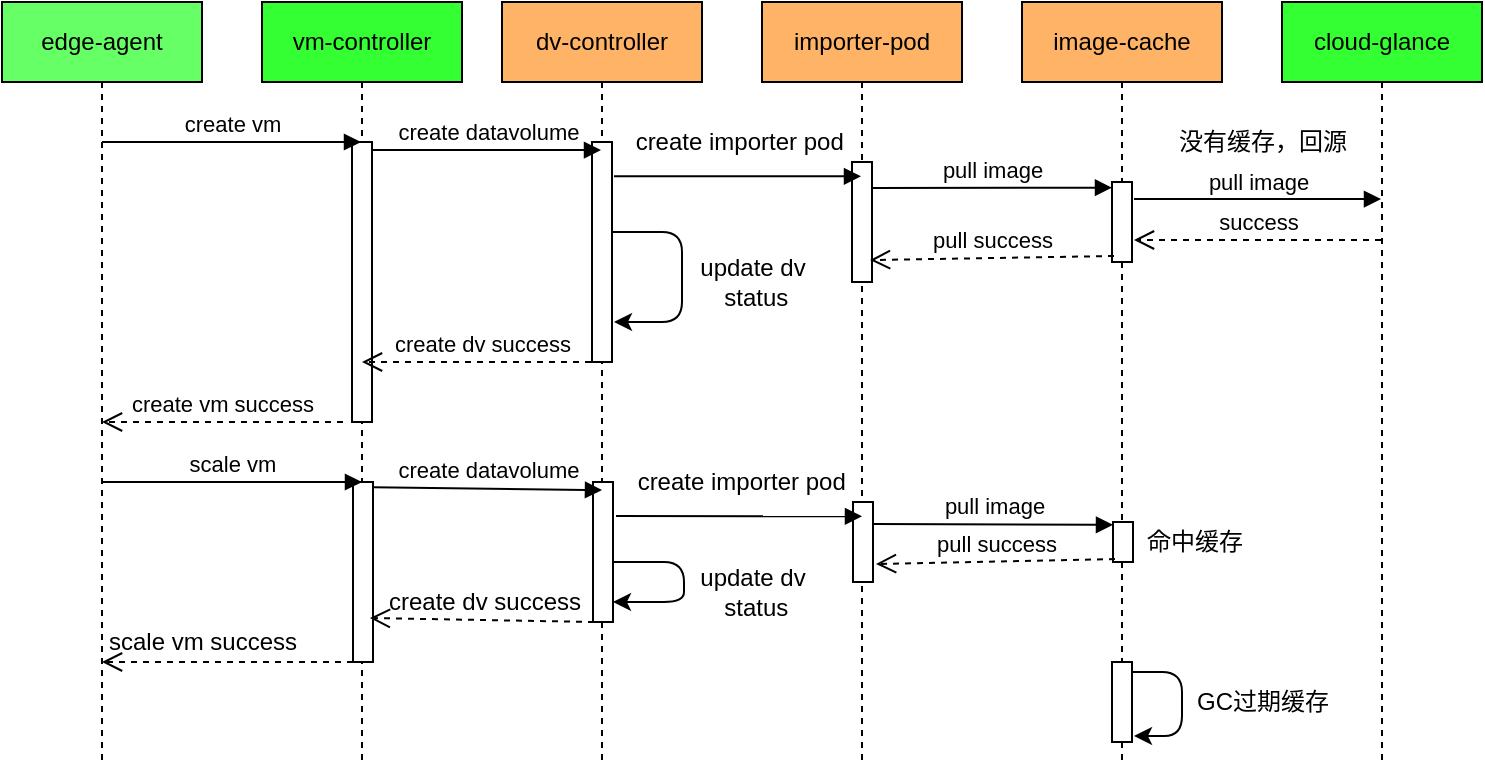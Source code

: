 <mxfile version="14.2.6" type="github">
  <diagram id="ieSqSzunVY4W9iV9r2Vb" name="Page-1">
    <mxGraphModel dx="786" dy="402" grid="1" gridSize="10" guides="1" tooltips="1" connect="1" arrows="1" fold="1" page="1" pageScale="1" pageWidth="827" pageHeight="1169" math="0" shadow="0">
      <root>
        <mxCell id="0" />
        <mxCell id="1" parent="0" />
        <mxCell id="MpI8tLXUSHNam6HZPBsy-1" value="edge-agent" style="shape=umlLifeline;perimeter=lifelinePerimeter;whiteSpace=wrap;html=1;container=1;collapsible=0;recursiveResize=0;outlineConnect=0;fillColor=#66FF66;" vertex="1" parent="1">
          <mxGeometry x="10" y="30" width="100" height="380" as="geometry" />
        </mxCell>
        <mxCell id="MpI8tLXUSHNam6HZPBsy-2" value="vm-controller" style="shape=umlLifeline;perimeter=lifelinePerimeter;whiteSpace=wrap;html=1;container=1;collapsible=0;recursiveResize=0;outlineConnect=0;fillColor=#33FF33;" vertex="1" parent="1">
          <mxGeometry x="140" y="30" width="100" height="380" as="geometry" />
        </mxCell>
        <mxCell id="MpI8tLXUSHNam6HZPBsy-3" value="" style="html=1;points=[];perimeter=orthogonalPerimeter;" vertex="1" parent="MpI8tLXUSHNam6HZPBsy-2">
          <mxGeometry x="45" y="70" width="10" height="140" as="geometry" />
        </mxCell>
        <mxCell id="MpI8tLXUSHNam6HZPBsy-4" value="dv-controller" style="shape=umlLifeline;perimeter=lifelinePerimeter;whiteSpace=wrap;html=1;container=1;collapsible=0;recursiveResize=0;outlineConnect=0;fillColor=#FFB366;" vertex="1" parent="1">
          <mxGeometry x="260" y="30" width="100" height="380" as="geometry" />
        </mxCell>
        <mxCell id="MpI8tLXUSHNam6HZPBsy-5" value="" style="html=1;points=[];perimeter=orthogonalPerimeter;" vertex="1" parent="MpI8tLXUSHNam6HZPBsy-4">
          <mxGeometry x="45" y="70" width="10" height="110" as="geometry" />
        </mxCell>
        <mxCell id="MpI8tLXUSHNam6HZPBsy-6" value="" style="endArrow=classic;html=1;edgeStyle=orthogonalEdgeStyle;" edge="1" parent="MpI8tLXUSHNam6HZPBsy-4" source="MpI8tLXUSHNam6HZPBsy-5">
          <mxGeometry width="50" height="50" relative="1" as="geometry">
            <mxPoint x="50" y="160" as="sourcePoint" />
            <mxPoint x="56" y="160" as="targetPoint" />
            <Array as="points">
              <mxPoint x="90" y="115" />
              <mxPoint x="90" y="160" />
            </Array>
          </mxGeometry>
        </mxCell>
        <mxCell id="MpI8tLXUSHNam6HZPBsy-7" value="importer-pod" style="shape=umlLifeline;perimeter=lifelinePerimeter;whiteSpace=wrap;html=1;container=1;collapsible=0;recursiveResize=0;outlineConnect=0;fillColor=#FFB366;" vertex="1" parent="1">
          <mxGeometry x="390" y="30" width="100" height="380" as="geometry" />
        </mxCell>
        <mxCell id="MpI8tLXUSHNam6HZPBsy-8" value="" style="html=1;points=[];perimeter=orthogonalPerimeter;" vertex="1" parent="MpI8tLXUSHNam6HZPBsy-7">
          <mxGeometry x="45" y="80" width="10" height="60" as="geometry" />
        </mxCell>
        <mxCell id="MpI8tLXUSHNam6HZPBsy-9" value="image-cache" style="shape=umlLifeline;perimeter=lifelinePerimeter;whiteSpace=wrap;html=1;container=1;collapsible=0;recursiveResize=0;outlineConnect=0;fillColor=#FFB366;" vertex="1" parent="1">
          <mxGeometry x="520" y="30" width="100" height="380" as="geometry" />
        </mxCell>
        <mxCell id="MpI8tLXUSHNam6HZPBsy-10" value="" style="html=1;points=[];perimeter=orthogonalPerimeter;" vertex="1" parent="MpI8tLXUSHNam6HZPBsy-9">
          <mxGeometry x="45" y="90" width="10" height="40" as="geometry" />
        </mxCell>
        <mxCell id="MpI8tLXUSHNam6HZPBsy-11" value="" style="html=1;points=[];perimeter=orthogonalPerimeter;" vertex="1" parent="MpI8tLXUSHNam6HZPBsy-9">
          <mxGeometry x="45" y="330" width="10" height="40" as="geometry" />
        </mxCell>
        <mxCell id="MpI8tLXUSHNam6HZPBsy-12" value="cloud-glance" style="shape=umlLifeline;perimeter=lifelinePerimeter;whiteSpace=wrap;html=1;container=1;collapsible=0;recursiveResize=0;outlineConnect=0;fillColor=#33FF33;" vertex="1" parent="1">
          <mxGeometry x="650" y="30" width="100" height="380" as="geometry" />
        </mxCell>
        <mxCell id="MpI8tLXUSHNam6HZPBsy-13" value="create vm" style="html=1;verticalAlign=bottom;endArrow=block;" edge="1" parent="1" source="MpI8tLXUSHNam6HZPBsy-1" target="MpI8tLXUSHNam6HZPBsy-2">
          <mxGeometry width="80" relative="1" as="geometry">
            <mxPoint x="60" y="100" as="sourcePoint" />
            <mxPoint x="140" y="100" as="targetPoint" />
            <Array as="points">
              <mxPoint x="140" y="100" />
            </Array>
          </mxGeometry>
        </mxCell>
        <mxCell id="MpI8tLXUSHNam6HZPBsy-14" value="create datavolume" style="html=1;verticalAlign=bottom;endArrow=block;exitX=1;exitY=0.029;exitDx=0;exitDy=0;exitPerimeter=0;" edge="1" parent="1" source="MpI8tLXUSHNam6HZPBsy-3" target="MpI8tLXUSHNam6HZPBsy-4">
          <mxGeometry width="80" relative="1" as="geometry">
            <mxPoint x="210" y="120" as="sourcePoint" />
            <mxPoint x="290" y="104" as="targetPoint" />
            <Array as="points" />
          </mxGeometry>
        </mxCell>
        <mxCell id="MpI8tLXUSHNam6HZPBsy-15" value="" style="html=1;verticalAlign=bottom;endArrow=block;exitX=1.1;exitY=0.156;exitDx=0;exitDy=0;exitPerimeter=0;" edge="1" parent="1" source="MpI8tLXUSHNam6HZPBsy-5" target="MpI8tLXUSHNam6HZPBsy-7">
          <mxGeometry x="0.205" y="22" width="80" relative="1" as="geometry">
            <mxPoint x="310" y="140" as="sourcePoint" />
            <mxPoint x="427" y="140" as="targetPoint" />
            <Array as="points" />
            <mxPoint as="offset" />
          </mxGeometry>
        </mxCell>
        <mxCell id="MpI8tLXUSHNam6HZPBsy-16" value="pull image" style="html=1;verticalAlign=bottom;endArrow=block;entryX=0;entryY=0.071;entryDx=0;entryDy=0;entryPerimeter=0;" edge="1" parent="1" target="MpI8tLXUSHNam6HZPBsy-10">
          <mxGeometry relative="1" as="geometry">
            <mxPoint x="445" y="123" as="sourcePoint" />
          </mxGeometry>
        </mxCell>
        <mxCell id="MpI8tLXUSHNam6HZPBsy-17" value="pull success" style="html=1;verticalAlign=bottom;endArrow=open;dashed=1;endSize=8;exitX=0.1;exitY=0.925;exitDx=0;exitDy=0;exitPerimeter=0;entryX=0.9;entryY=0.817;entryDx=0;entryDy=0;entryPerimeter=0;" edge="1" parent="1" source="MpI8tLXUSHNam6HZPBsy-10" target="MpI8tLXUSHNam6HZPBsy-8">
          <mxGeometry relative="1" as="geometry">
            <mxPoint x="560" y="170" as="sourcePoint" />
            <mxPoint x="450" y="168" as="targetPoint" />
            <Array as="points" />
          </mxGeometry>
        </mxCell>
        <mxCell id="MpI8tLXUSHNam6HZPBsy-18" value="pull image" style="html=1;verticalAlign=bottom;endArrow=block;exitX=1.1;exitY=0.214;exitDx=0;exitDy=0;exitPerimeter=0;" edge="1" parent="1" source="MpI8tLXUSHNam6HZPBsy-10" target="MpI8tLXUSHNam6HZPBsy-12">
          <mxGeometry relative="1" as="geometry">
            <mxPoint x="574" y="130" as="sourcePoint" />
            <mxPoint x="690" y="130.0" as="targetPoint" />
          </mxGeometry>
        </mxCell>
        <mxCell id="MpI8tLXUSHNam6HZPBsy-19" value="没有缓存，回源" style="text;html=1;align=center;verticalAlign=middle;resizable=0;points=[];autosize=1;" vertex="1" parent="1">
          <mxGeometry x="590" y="90" width="100" height="20" as="geometry" />
        </mxCell>
        <mxCell id="MpI8tLXUSHNam6HZPBsy-20" value="success" style="html=1;verticalAlign=bottom;endArrow=open;dashed=1;endSize=8;" edge="1" parent="1" source="MpI8tLXUSHNam6HZPBsy-12">
          <mxGeometry relative="1" as="geometry">
            <mxPoint x="690" y="130" as="sourcePoint" />
            <mxPoint x="576" y="149" as="targetPoint" />
          </mxGeometry>
        </mxCell>
        <mxCell id="MpI8tLXUSHNam6HZPBsy-21" value="create importer pod&amp;nbsp;" style="text;html=1;align=center;verticalAlign=middle;resizable=0;points=[];autosize=1;" vertex="1" parent="1">
          <mxGeometry x="320" y="90" width="120" height="20" as="geometry" />
        </mxCell>
        <mxCell id="MpI8tLXUSHNam6HZPBsy-22" value="update dv&lt;br&gt;&amp;nbsp;status" style="text;html=1;align=center;verticalAlign=middle;resizable=0;points=[];autosize=1;" vertex="1" parent="1">
          <mxGeometry x="350" y="155" width="70" height="30" as="geometry" />
        </mxCell>
        <mxCell id="MpI8tLXUSHNam6HZPBsy-23" value="create dv success" style="html=1;verticalAlign=bottom;endArrow=open;dashed=1;endSize=8;exitX=0.5;exitY=1;exitDx=0;exitDy=0;exitPerimeter=0;" edge="1" parent="1">
          <mxGeometry relative="1" as="geometry">
            <mxPoint x="310.5" y="210" as="sourcePoint" />
            <mxPoint x="190" y="210" as="targetPoint" />
          </mxGeometry>
        </mxCell>
        <mxCell id="MpI8tLXUSHNam6HZPBsy-24" value="create vm success" style="html=1;verticalAlign=bottom;endArrow=open;dashed=1;endSize=8;exitX=0.5;exitY=1;exitDx=0;exitDy=0;exitPerimeter=0;" edge="1" parent="1">
          <mxGeometry relative="1" as="geometry">
            <mxPoint x="180.5" y="240" as="sourcePoint" />
            <mxPoint x="60" y="240" as="targetPoint" />
          </mxGeometry>
        </mxCell>
        <mxCell id="MpI8tLXUSHNam6HZPBsy-25" value="" style="html=1;points=[];perimeter=orthogonalPerimeter;" vertex="1" parent="1">
          <mxGeometry x="185.5" y="270" width="10" height="90" as="geometry" />
        </mxCell>
        <mxCell id="MpI8tLXUSHNam6HZPBsy-26" value="" style="html=1;points=[];perimeter=orthogonalPerimeter;" vertex="1" parent="1">
          <mxGeometry x="305.5" y="270" width="10" height="70" as="geometry" />
        </mxCell>
        <mxCell id="MpI8tLXUSHNam6HZPBsy-27" value="" style="endArrow=classic;html=1;edgeStyle=orthogonalEdgeStyle;" edge="1" parent="1" source="MpI8tLXUSHNam6HZPBsy-26" target="MpI8tLXUSHNam6HZPBsy-26">
          <mxGeometry width="50" height="50" relative="1" as="geometry">
            <mxPoint x="50.5" y="330" as="sourcePoint" />
            <mxPoint x="316.5" y="360" as="targetPoint" />
            <Array as="points">
              <mxPoint x="351" y="310" />
              <mxPoint x="351" y="330" />
            </Array>
          </mxGeometry>
        </mxCell>
        <mxCell id="MpI8tLXUSHNam6HZPBsy-28" value="" style="html=1;points=[];perimeter=orthogonalPerimeter;" vertex="1" parent="1">
          <mxGeometry x="435.5" y="280" width="10" height="40" as="geometry" />
        </mxCell>
        <mxCell id="MpI8tLXUSHNam6HZPBsy-29" value="" style="html=1;points=[];perimeter=orthogonalPerimeter;" vertex="1" parent="1">
          <mxGeometry x="565.5" y="290" width="10" height="20" as="geometry" />
        </mxCell>
        <mxCell id="MpI8tLXUSHNam6HZPBsy-30" value="scale vm" style="html=1;verticalAlign=bottom;endArrow=block;" edge="1" parent="1">
          <mxGeometry width="80" relative="1" as="geometry">
            <mxPoint x="60" y="270" as="sourcePoint" />
            <mxPoint x="190" y="270" as="targetPoint" />
            <Array as="points">
              <mxPoint x="140.5" y="270" />
            </Array>
          </mxGeometry>
        </mxCell>
        <mxCell id="MpI8tLXUSHNam6HZPBsy-31" value="create datavolume" style="html=1;verticalAlign=bottom;endArrow=block;exitX=1;exitY=0.029;exitDx=0;exitDy=0;exitPerimeter=0;" edge="1" parent="1" source="MpI8tLXUSHNam6HZPBsy-25">
          <mxGeometry width="80" relative="1" as="geometry">
            <mxPoint x="210.5" y="290" as="sourcePoint" />
            <mxPoint x="310" y="274.06" as="targetPoint" />
            <Array as="points" />
          </mxGeometry>
        </mxCell>
        <mxCell id="MpI8tLXUSHNam6HZPBsy-32" value="" style="html=1;verticalAlign=bottom;endArrow=block;" edge="1" parent="1">
          <mxGeometry x="0.205" y="22" width="80" relative="1" as="geometry">
            <mxPoint x="317" y="287" as="sourcePoint" />
            <mxPoint x="440" y="287.16" as="targetPoint" />
            <Array as="points" />
            <mxPoint as="offset" />
          </mxGeometry>
        </mxCell>
        <mxCell id="MpI8tLXUSHNam6HZPBsy-33" value="pull image" style="html=1;verticalAlign=bottom;endArrow=block;entryX=0;entryY=0.071;entryDx=0;entryDy=0;entryPerimeter=0;" edge="1" parent="1" target="MpI8tLXUSHNam6HZPBsy-29">
          <mxGeometry relative="1" as="geometry">
            <mxPoint x="446" y="291" as="sourcePoint" />
          </mxGeometry>
        </mxCell>
        <mxCell id="MpI8tLXUSHNam6HZPBsy-34" value="pull success" style="html=1;verticalAlign=bottom;endArrow=open;dashed=1;endSize=8;exitX=0.1;exitY=0.925;exitDx=0;exitDy=0;exitPerimeter=0;" edge="1" parent="1" source="MpI8tLXUSHNam6HZPBsy-29">
          <mxGeometry relative="1" as="geometry">
            <mxPoint x="560.5" y="340" as="sourcePoint" />
            <mxPoint x="447" y="311" as="targetPoint" />
            <Array as="points" />
          </mxGeometry>
        </mxCell>
        <mxCell id="MpI8tLXUSHNam6HZPBsy-35" value="create importer pod&amp;nbsp;" style="text;html=1;align=center;verticalAlign=middle;resizable=0;points=[];autosize=1;" vertex="1" parent="1">
          <mxGeometry x="320.5" y="260" width="120" height="20" as="geometry" />
        </mxCell>
        <mxCell id="MpI8tLXUSHNam6HZPBsy-36" value="update dv&lt;br&gt;&amp;nbsp;status" style="text;html=1;align=center;verticalAlign=middle;resizable=0;points=[];autosize=1;" vertex="1" parent="1">
          <mxGeometry x="350" y="310" width="70" height="30" as="geometry" />
        </mxCell>
        <mxCell id="MpI8tLXUSHNam6HZPBsy-37" value="" style="html=1;verticalAlign=bottom;endArrow=open;dashed=1;endSize=8;exitX=0.5;exitY=1;exitDx=0;exitDy=0;exitPerimeter=0;entryX=-0.014;entryY=0.9;entryDx=0;entryDy=0;entryPerimeter=0;" edge="1" parent="1">
          <mxGeometry x="0.344" y="-40" relative="1" as="geometry">
            <mxPoint x="306" y="340" as="sourcePoint" />
            <mxPoint x="193.96" y="338" as="targetPoint" />
            <mxPoint as="offset" />
          </mxGeometry>
        </mxCell>
        <mxCell id="MpI8tLXUSHNam6HZPBsy-38" value="" style="html=1;verticalAlign=bottom;endArrow=open;dashed=1;endSize=8;exitX=0.5;exitY=1;exitDx=0;exitDy=0;exitPerimeter=0;" edge="1" parent="1" target="MpI8tLXUSHNam6HZPBsy-1">
          <mxGeometry x="0.178" y="-60" relative="1" as="geometry">
            <mxPoint x="185.5" y="360" as="sourcePoint" />
            <mxPoint x="65" y="360" as="targetPoint" />
            <mxPoint as="offset" />
          </mxGeometry>
        </mxCell>
        <mxCell id="MpI8tLXUSHNam6HZPBsy-39" value="命中缓存" style="text;html=1;align=center;verticalAlign=middle;resizable=0;points=[];autosize=1;" vertex="1" parent="1">
          <mxGeometry x="575.5" y="290" width="60" height="20" as="geometry" />
        </mxCell>
        <mxCell id="MpI8tLXUSHNam6HZPBsy-40" value="create dv success" style="text;html=1;align=center;verticalAlign=middle;resizable=0;points=[];autosize=1;" vertex="1" parent="1">
          <mxGeometry x="195.5" y="320" width="110" height="20" as="geometry" />
        </mxCell>
        <mxCell id="MpI8tLXUSHNam6HZPBsy-41" value="scale vm success" style="text;html=1;align=center;verticalAlign=middle;resizable=0;points=[];autosize=1;" vertex="1" parent="1">
          <mxGeometry x="55" y="340" width="110" height="20" as="geometry" />
        </mxCell>
        <mxCell id="MpI8tLXUSHNam6HZPBsy-42" value="" style="endArrow=classic;html=1;edgeStyle=orthogonalEdgeStyle;entryX=1.1;entryY=0.925;entryDx=0;entryDy=0;entryPerimeter=0;" edge="1" parent="1" target="MpI8tLXUSHNam6HZPBsy-11">
          <mxGeometry width="50" height="50" relative="1" as="geometry">
            <mxPoint x="575.5" y="365" as="sourcePoint" />
            <mxPoint x="576.5" y="410" as="targetPoint" />
            <Array as="points">
              <mxPoint x="600" y="365" />
              <mxPoint x="600" y="397" />
            </Array>
          </mxGeometry>
        </mxCell>
        <mxCell id="MpI8tLXUSHNam6HZPBsy-43" value="GC过期缓存" style="text;html=1;align=center;verticalAlign=middle;resizable=0;points=[];autosize=1;" vertex="1" parent="1">
          <mxGeometry x="600" y="370" width="80" height="20" as="geometry" />
        </mxCell>
      </root>
    </mxGraphModel>
  </diagram>
</mxfile>

